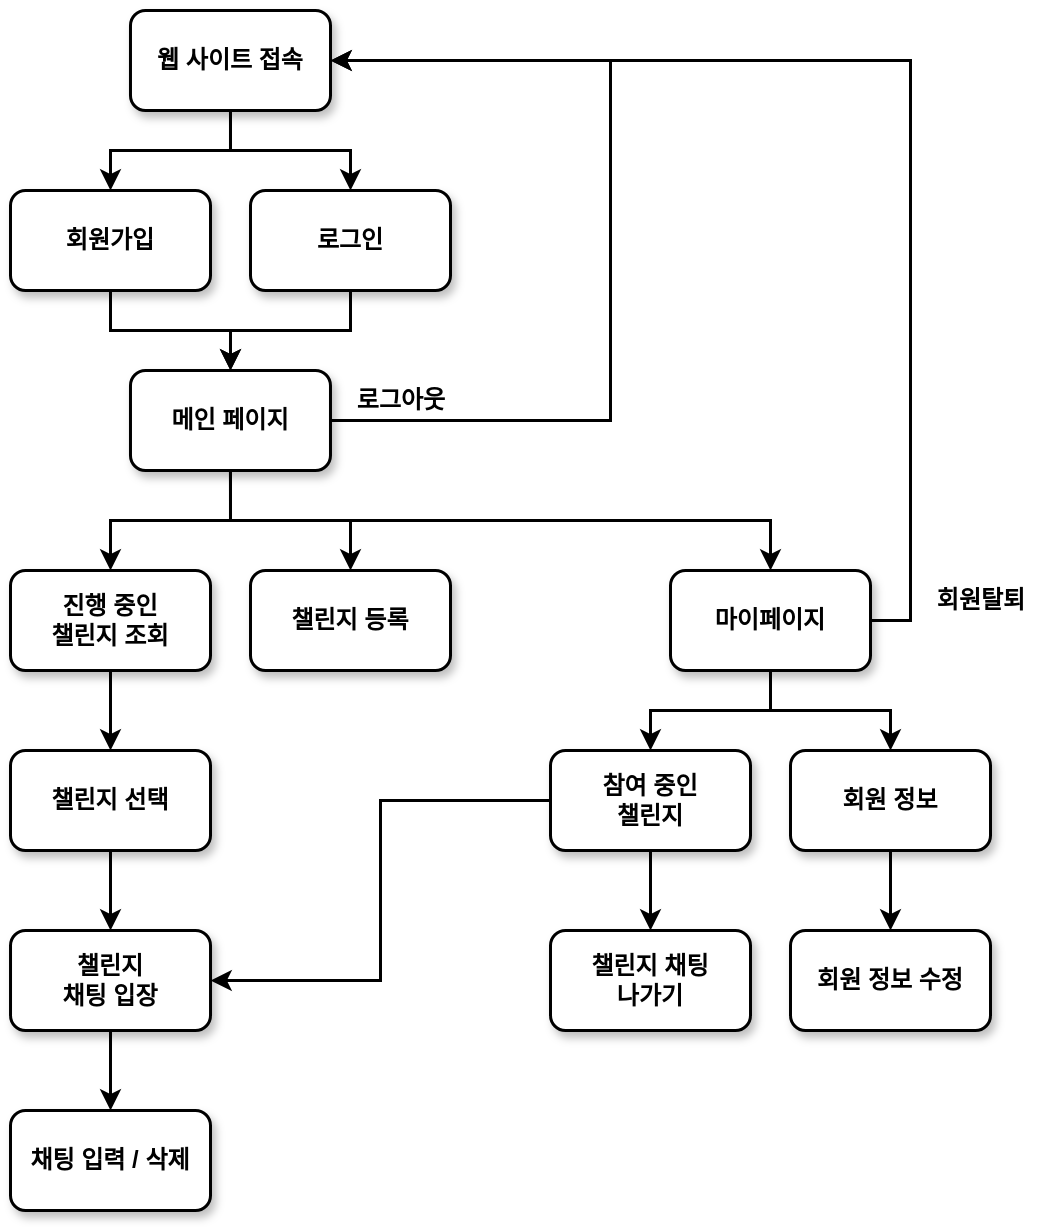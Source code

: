 <mxfile version="22.0.3" type="device">
  <diagram id="C5RBs43oDa-KdzZeNtuy" name="Page-1">
    <mxGraphModel dx="636" dy="614" grid="0" gridSize="10" guides="1" tooltips="1" connect="1" arrows="1" fold="1" page="0" pageScale="1" pageWidth="827" pageHeight="1169" math="0" shadow="0">
      <root>
        <mxCell id="WIyWlLk6GJQsqaUBKTNV-0" />
        <mxCell id="WIyWlLk6GJQsqaUBKTNV-1" parent="WIyWlLk6GJQsqaUBKTNV-0" />
        <mxCell id="GmbZ40fy-tXTkkmN-D42-10" style="edgeStyle=orthogonalEdgeStyle;rounded=0;orthogonalLoop=1;jettySize=auto;html=1;exitX=0.5;exitY=1;exitDx=0;exitDy=0;entryX=0.5;entryY=0;entryDx=0;entryDy=0;fontFamily=Helvetica;fontSize=12;fontColor=default;fontStyle=1;strokeWidth=1.5;" parent="WIyWlLk6GJQsqaUBKTNV-1" source="GmbZ40fy-tXTkkmN-D42-0" target="GmbZ40fy-tXTkkmN-D42-5" edge="1">
          <mxGeometry relative="1" as="geometry" />
        </mxCell>
        <mxCell id="GmbZ40fy-tXTkkmN-D42-11" style="edgeStyle=orthogonalEdgeStyle;rounded=0;orthogonalLoop=1;jettySize=auto;html=1;exitX=0.5;exitY=1;exitDx=0;exitDy=0;entryX=0.5;entryY=0;entryDx=0;entryDy=0;fontFamily=Helvetica;fontSize=12;fontColor=default;fontStyle=1;strokeWidth=1.5;" parent="WIyWlLk6GJQsqaUBKTNV-1" source="GmbZ40fy-tXTkkmN-D42-0" target="GmbZ40fy-tXTkkmN-D42-6" edge="1">
          <mxGeometry relative="1" as="geometry" />
        </mxCell>
        <mxCell id="GmbZ40fy-tXTkkmN-D42-0" value="웹 사이트 접속" style="rounded=1;whiteSpace=wrap;html=1;strokeWidth=1.5;shadow=1;fontStyle=1" parent="WIyWlLk6GJQsqaUBKTNV-1" vertex="1">
          <mxGeometry x="509.99" y="20" width="100.01" height="50" as="geometry" />
        </mxCell>
        <mxCell id="GmbZ40fy-tXTkkmN-D42-14" style="edgeStyle=orthogonalEdgeStyle;rounded=0;orthogonalLoop=1;jettySize=auto;html=1;exitX=0.5;exitY=1;exitDx=0;exitDy=0;entryX=0.5;entryY=0;entryDx=0;entryDy=0;fontFamily=Helvetica;fontSize=12;fontColor=default;fontStyle=1;strokeWidth=1.5;" parent="WIyWlLk6GJQsqaUBKTNV-1" source="GmbZ40fy-tXTkkmN-D42-5" target="GmbZ40fy-tXTkkmN-D42-13" edge="1">
          <mxGeometry relative="1" as="geometry" />
        </mxCell>
        <mxCell id="GmbZ40fy-tXTkkmN-D42-5" value="로그인" style="rounded=1;whiteSpace=wrap;html=1;strokeWidth=1.5;shadow=1;fontStyle=1" parent="WIyWlLk6GJQsqaUBKTNV-1" vertex="1">
          <mxGeometry x="570" y="110" width="100" height="50" as="geometry" />
        </mxCell>
        <mxCell id="GmbZ40fy-tXTkkmN-D42-23" style="edgeStyle=orthogonalEdgeStyle;rounded=0;orthogonalLoop=1;jettySize=auto;html=1;exitX=0.5;exitY=1;exitDx=0;exitDy=0;entryX=0.5;entryY=0;entryDx=0;entryDy=0;fontFamily=Helvetica;fontSize=12;fontColor=default;fontStyle=1;strokeWidth=1.5;" parent="WIyWlLk6GJQsqaUBKTNV-1" source="GmbZ40fy-tXTkkmN-D42-6" target="GmbZ40fy-tXTkkmN-D42-13" edge="1">
          <mxGeometry relative="1" as="geometry" />
        </mxCell>
        <mxCell id="GmbZ40fy-tXTkkmN-D42-6" value="회원가입" style="rounded=1;whiteSpace=wrap;html=1;strokeWidth=1.5;shadow=1;fontStyle=1" parent="WIyWlLk6GJQsqaUBKTNV-1" vertex="1">
          <mxGeometry x="450" y="110" width="100" height="50" as="geometry" />
        </mxCell>
        <mxCell id="GmbZ40fy-tXTkkmN-D42-20" style="edgeStyle=orthogonalEdgeStyle;rounded=0;orthogonalLoop=1;jettySize=auto;html=1;exitX=1;exitY=0.5;exitDx=0;exitDy=0;entryX=1;entryY=0.5;entryDx=0;entryDy=0;fontFamily=Helvetica;fontSize=12;fontColor=default;fontStyle=1;strokeWidth=1.5;" parent="WIyWlLk6GJQsqaUBKTNV-1" source="GmbZ40fy-tXTkkmN-D42-13" target="GmbZ40fy-tXTkkmN-D42-0" edge="1">
          <mxGeometry relative="1" as="geometry">
            <Array as="points">
              <mxPoint x="750" y="225" />
              <mxPoint x="750" y="45" />
            </Array>
          </mxGeometry>
        </mxCell>
        <mxCell id="GmbZ40fy-tXTkkmN-D42-28" style="edgeStyle=orthogonalEdgeStyle;rounded=0;orthogonalLoop=1;jettySize=auto;html=1;exitX=0.5;exitY=1;exitDx=0;exitDy=0;entryX=0.5;entryY=0;entryDx=0;entryDy=0;fontFamily=Helvetica;fontSize=12;fontColor=default;fontStyle=1;strokeWidth=1.5;" parent="WIyWlLk6GJQsqaUBKTNV-1" source="GmbZ40fy-tXTkkmN-D42-13" target="GmbZ40fy-tXTkkmN-D42-19" edge="1">
          <mxGeometry relative="1" as="geometry" />
        </mxCell>
        <mxCell id="rOvGNKanJQcWkXDejvit-2" style="edgeStyle=orthogonalEdgeStyle;shape=connector;rounded=0;orthogonalLoop=1;jettySize=auto;html=1;exitX=0.5;exitY=1;exitDx=0;exitDy=0;entryX=0.5;entryY=0;entryDx=0;entryDy=0;labelBackgroundColor=default;strokeColor=default;strokeWidth=1.5;align=center;verticalAlign=middle;fontFamily=Helvetica;fontSize=12;fontColor=default;endArrow=classic;" parent="WIyWlLk6GJQsqaUBKTNV-1" source="GmbZ40fy-tXTkkmN-D42-13" target="rOvGNKanJQcWkXDejvit-0" edge="1">
          <mxGeometry relative="1" as="geometry" />
        </mxCell>
        <mxCell id="DvkaHshCZyhJY0wfTXSS-2" style="edgeStyle=orthogonalEdgeStyle;shape=connector;rounded=0;orthogonalLoop=1;jettySize=auto;html=1;exitX=0.5;exitY=1;exitDx=0;exitDy=0;entryX=0.5;entryY=0;entryDx=0;entryDy=0;labelBackgroundColor=default;strokeColor=default;strokeWidth=1.5;align=center;verticalAlign=middle;fontFamily=Helvetica;fontSize=12;fontColor=default;endArrow=classic;" edge="1" parent="WIyWlLk6GJQsqaUBKTNV-1" source="GmbZ40fy-tXTkkmN-D42-13" target="DvkaHshCZyhJY0wfTXSS-0">
          <mxGeometry relative="1" as="geometry" />
        </mxCell>
        <mxCell id="GmbZ40fy-tXTkkmN-D42-13" value="메인 페이지" style="rounded=1;whiteSpace=wrap;html=1;strokeWidth=1.5;shadow=1;fontStyle=1" parent="WIyWlLk6GJQsqaUBKTNV-1" vertex="1">
          <mxGeometry x="509.99" y="200" width="100" height="50" as="geometry" />
        </mxCell>
        <mxCell id="GmbZ40fy-tXTkkmN-D42-55" style="edgeStyle=orthogonalEdgeStyle;rounded=0;orthogonalLoop=1;jettySize=auto;html=1;exitX=0.5;exitY=1;exitDx=0;exitDy=0;entryX=0.5;entryY=0;entryDx=0;entryDy=0;fontFamily=Helvetica;fontSize=12;fontColor=default;fontStyle=1;strokeWidth=1.5;" parent="WIyWlLk6GJQsqaUBKTNV-1" source="GmbZ40fy-tXTkkmN-D42-19" target="GmbZ40fy-tXTkkmN-D42-45" edge="1">
          <mxGeometry relative="1" as="geometry" />
        </mxCell>
        <mxCell id="GmbZ40fy-tXTkkmN-D42-56" style="edgeStyle=orthogonalEdgeStyle;rounded=0;orthogonalLoop=1;jettySize=auto;html=1;exitX=0.5;exitY=1;exitDx=0;exitDy=0;entryX=0.5;entryY=0;entryDx=0;entryDy=0;fontFamily=Helvetica;fontSize=12;fontColor=default;fontStyle=1;strokeWidth=1.5;" parent="WIyWlLk6GJQsqaUBKTNV-1" source="GmbZ40fy-tXTkkmN-D42-19" target="GmbZ40fy-tXTkkmN-D42-46" edge="1">
          <mxGeometry relative="1" as="geometry" />
        </mxCell>
        <mxCell id="GmbZ40fy-tXTkkmN-D42-64" style="edgeStyle=orthogonalEdgeStyle;rounded=0;orthogonalLoop=1;jettySize=auto;html=1;exitX=1;exitY=0.5;exitDx=0;exitDy=0;entryX=1;entryY=0.5;entryDx=0;entryDy=0;fontFamily=Helvetica;fontSize=12;fontColor=default;fontStyle=1;strokeWidth=1.5;" parent="WIyWlLk6GJQsqaUBKTNV-1" source="GmbZ40fy-tXTkkmN-D42-19" target="GmbZ40fy-tXTkkmN-D42-0" edge="1">
          <mxGeometry relative="1" as="geometry" />
        </mxCell>
        <mxCell id="GmbZ40fy-tXTkkmN-D42-19" value="마이페이지" style="rounded=1;whiteSpace=wrap;html=1;strokeWidth=1.5;shadow=1;fontStyle=1" parent="WIyWlLk6GJQsqaUBKTNV-1" vertex="1">
          <mxGeometry x="780" y="300" width="100" height="50" as="geometry" />
        </mxCell>
        <mxCell id="GmbZ40fy-tXTkkmN-D42-21" value="로그아웃" style="text;html=1;align=center;verticalAlign=middle;resizable=0;points=[];autosize=1;strokeColor=none;fillColor=none;fontSize=12;fontFamily=Helvetica;fontColor=default;fontStyle=1;strokeWidth=1.5;" parent="WIyWlLk6GJQsqaUBKTNV-1" vertex="1">
          <mxGeometry x="612" y="202" width="66" height="26" as="geometry" />
        </mxCell>
        <mxCell id="GmbZ40fy-tXTkkmN-D42-61" style="edgeStyle=orthogonalEdgeStyle;rounded=0;orthogonalLoop=1;jettySize=auto;html=1;exitX=0.5;exitY=1;exitDx=0;exitDy=0;entryX=0.5;entryY=0;entryDx=0;entryDy=0;fontFamily=Helvetica;fontSize=12;fontColor=default;fontStyle=1;strokeWidth=1.5;" parent="WIyWlLk6GJQsqaUBKTNV-1" source="GmbZ40fy-tXTkkmN-D42-45" target="GmbZ40fy-tXTkkmN-D42-59" edge="1">
          <mxGeometry relative="1" as="geometry" />
        </mxCell>
        <mxCell id="GmbZ40fy-tXTkkmN-D42-45" value="회원 정보" style="rounded=1;whiteSpace=wrap;html=1;strokeWidth=1.5;shadow=1;fontStyle=1" parent="WIyWlLk6GJQsqaUBKTNV-1" vertex="1">
          <mxGeometry x="840" y="390" width="100" height="50" as="geometry" />
        </mxCell>
        <mxCell id="DvkaHshCZyhJY0wfTXSS-4" style="edgeStyle=orthogonalEdgeStyle;shape=connector;rounded=0;orthogonalLoop=1;jettySize=auto;html=1;exitX=0;exitY=0.5;exitDx=0;exitDy=0;entryX=1;entryY=0.5;entryDx=0;entryDy=0;labelBackgroundColor=default;strokeColor=default;strokeWidth=1.5;align=center;verticalAlign=middle;fontFamily=Helvetica;fontSize=12;fontColor=default;endArrow=classic;" edge="1" parent="WIyWlLk6GJQsqaUBKTNV-1" source="GmbZ40fy-tXTkkmN-D42-46" target="GmbZ40fy-tXTkkmN-D42-74">
          <mxGeometry relative="1" as="geometry" />
        </mxCell>
        <mxCell id="DvkaHshCZyhJY0wfTXSS-6" style="edgeStyle=orthogonalEdgeStyle;shape=connector;rounded=0;orthogonalLoop=1;jettySize=auto;html=1;exitX=0.5;exitY=1;exitDx=0;exitDy=0;entryX=0.5;entryY=0;entryDx=0;entryDy=0;labelBackgroundColor=default;strokeColor=default;strokeWidth=1.5;align=center;verticalAlign=middle;fontFamily=Helvetica;fontSize=12;fontColor=default;endArrow=classic;" edge="1" parent="WIyWlLk6GJQsqaUBKTNV-1" source="GmbZ40fy-tXTkkmN-D42-46" target="DvkaHshCZyhJY0wfTXSS-5">
          <mxGeometry relative="1" as="geometry" />
        </mxCell>
        <mxCell id="GmbZ40fy-tXTkkmN-D42-46" value="참여 중인&lt;br&gt;챌린지" style="rounded=1;whiteSpace=wrap;html=1;strokeWidth=1.5;shadow=1;fontStyle=1" parent="WIyWlLk6GJQsqaUBKTNV-1" vertex="1">
          <mxGeometry x="720" y="390" width="100" height="50" as="geometry" />
        </mxCell>
        <mxCell id="GmbZ40fy-tXTkkmN-D42-75" style="edgeStyle=orthogonalEdgeStyle;rounded=0;orthogonalLoop=1;jettySize=auto;html=1;exitX=0.5;exitY=1;exitDx=0;exitDy=0;entryX=0.5;entryY=0;entryDx=0;entryDy=0;fontFamily=Helvetica;fontSize=12;fontColor=default;fontStyle=1;strokeWidth=1.5;" parent="WIyWlLk6GJQsqaUBKTNV-1" source="GmbZ40fy-tXTkkmN-D42-47" target="GmbZ40fy-tXTkkmN-D42-74" edge="1">
          <mxGeometry relative="1" as="geometry" />
        </mxCell>
        <mxCell id="GmbZ40fy-tXTkkmN-D42-47" value="챌린지 선택" style="rounded=1;whiteSpace=wrap;html=1;strokeWidth=1.5;shadow=1;fontStyle=1" parent="WIyWlLk6GJQsqaUBKTNV-1" vertex="1">
          <mxGeometry x="450" y="390" width="100" height="50" as="geometry" />
        </mxCell>
        <mxCell id="GmbZ40fy-tXTkkmN-D42-59" value="회원 정보 수정" style="rounded=1;whiteSpace=wrap;html=1;strokeWidth=1.5;shadow=1;fontStyle=1" parent="WIyWlLk6GJQsqaUBKTNV-1" vertex="1">
          <mxGeometry x="840" y="480" width="100" height="50" as="geometry" />
        </mxCell>
        <mxCell id="GmbZ40fy-tXTkkmN-D42-65" value="회원탈퇴" style="text;html=1;align=center;verticalAlign=middle;resizable=0;points=[];autosize=1;strokeColor=none;fillColor=none;fontSize=12;fontFamily=Helvetica;fontColor=default;fontStyle=1;strokeWidth=1.5;" parent="WIyWlLk6GJQsqaUBKTNV-1" vertex="1">
          <mxGeometry x="902" y="302" width="66" height="26" as="geometry" />
        </mxCell>
        <mxCell id="GmbZ40fy-tXTkkmN-D42-85" style="edgeStyle=orthogonalEdgeStyle;rounded=0;orthogonalLoop=1;jettySize=auto;html=1;exitX=0.5;exitY=1;exitDx=0;exitDy=0;entryX=0.5;entryY=0;entryDx=0;entryDy=0;fontFamily=Helvetica;fontSize=12;fontColor=default;fontStyle=1;strokeWidth=1.5;" parent="WIyWlLk6GJQsqaUBKTNV-1" source="GmbZ40fy-tXTkkmN-D42-74" edge="1">
          <mxGeometry relative="1" as="geometry">
            <mxPoint x="500.01" y="570" as="targetPoint" />
          </mxGeometry>
        </mxCell>
        <mxCell id="GmbZ40fy-tXTkkmN-D42-74" value="챌린지&lt;br&gt;채팅 입장" style="rounded=1;whiteSpace=wrap;html=1;strokeWidth=1.5;shadow=1;fontStyle=1" parent="WIyWlLk6GJQsqaUBKTNV-1" vertex="1">
          <mxGeometry x="450.01" y="480" width="100" height="50" as="geometry" />
        </mxCell>
        <mxCell id="rOvGNKanJQcWkXDejvit-0" value="챌린지 등록" style="rounded=1;whiteSpace=wrap;html=1;strokeWidth=1.5;shadow=1;fontStyle=1" parent="WIyWlLk6GJQsqaUBKTNV-1" vertex="1">
          <mxGeometry x="570" y="300" width="100" height="50" as="geometry" />
        </mxCell>
        <mxCell id="DvkaHshCZyhJY0wfTXSS-3" style="edgeStyle=orthogonalEdgeStyle;shape=connector;rounded=0;orthogonalLoop=1;jettySize=auto;html=1;exitX=0.5;exitY=1;exitDx=0;exitDy=0;entryX=0.5;entryY=0;entryDx=0;entryDy=0;labelBackgroundColor=default;strokeColor=default;strokeWidth=1.5;align=center;verticalAlign=middle;fontFamily=Helvetica;fontSize=12;fontColor=default;endArrow=classic;" edge="1" parent="WIyWlLk6GJQsqaUBKTNV-1" source="DvkaHshCZyhJY0wfTXSS-0" target="GmbZ40fy-tXTkkmN-D42-47">
          <mxGeometry relative="1" as="geometry" />
        </mxCell>
        <mxCell id="DvkaHshCZyhJY0wfTXSS-0" value="진행 중인&lt;br&gt;챌린지 조회" style="rounded=1;whiteSpace=wrap;html=1;strokeWidth=1.5;shadow=1;fontStyle=1" vertex="1" parent="WIyWlLk6GJQsqaUBKTNV-1">
          <mxGeometry x="450" y="300" width="100" height="50" as="geometry" />
        </mxCell>
        <mxCell id="DvkaHshCZyhJY0wfTXSS-5" value="챌린지 채팅&lt;br&gt;나가기" style="rounded=1;whiteSpace=wrap;html=1;strokeWidth=1.5;shadow=1;fontStyle=1" vertex="1" parent="WIyWlLk6GJQsqaUBKTNV-1">
          <mxGeometry x="720" y="480" width="100" height="50" as="geometry" />
        </mxCell>
        <mxCell id="DvkaHshCZyhJY0wfTXSS-7" value="채팅 입력 / 삭제" style="rounded=1;whiteSpace=wrap;html=1;strokeWidth=1.5;shadow=1;fontStyle=1" vertex="1" parent="WIyWlLk6GJQsqaUBKTNV-1">
          <mxGeometry x="450" y="570" width="100" height="50" as="geometry" />
        </mxCell>
      </root>
    </mxGraphModel>
  </diagram>
</mxfile>
